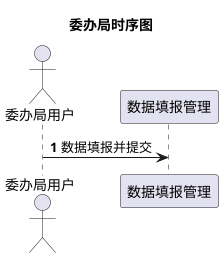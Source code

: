 @startuml
title 委办局时序图

actor 委办局用户 as user
participant "数据填报管理" as reportFilling
autonumber
user->reportFilling:数据填报并提交
@enduml